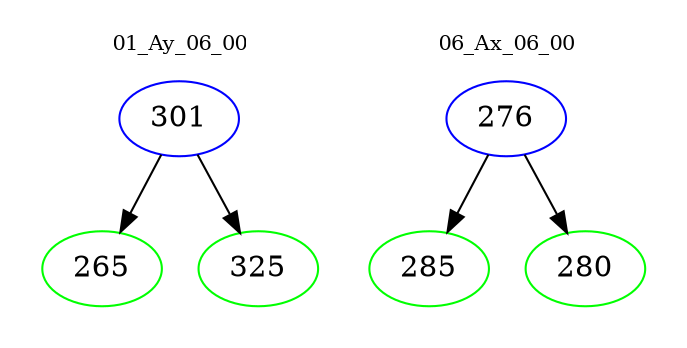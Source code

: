 digraph{
subgraph cluster_0 {
color = white
label = "01_Ay_06_00";
fontsize=10;
T0_301 [label="301", color="blue"]
T0_301 -> T0_265 [color="black"]
T0_265 [label="265", color="green"]
T0_301 -> T0_325 [color="black"]
T0_325 [label="325", color="green"]
}
subgraph cluster_1 {
color = white
label = "06_Ax_06_00";
fontsize=10;
T1_276 [label="276", color="blue"]
T1_276 -> T1_285 [color="black"]
T1_285 [label="285", color="green"]
T1_276 -> T1_280 [color="black"]
T1_280 [label="280", color="green"]
}
}
